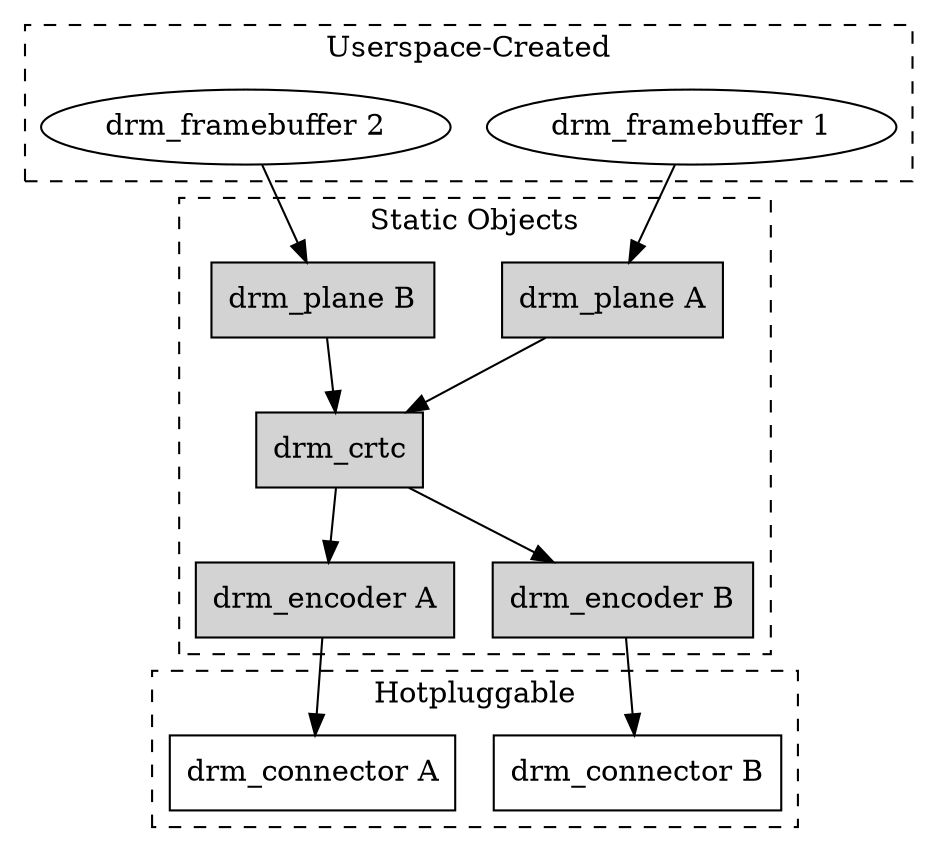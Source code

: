 digraph "KMS" {
   node [shape=box]

   subgraph cluster_static {
       style=dashed
       label="Static Objects"

       node [bgcolor=grey style=filled]
       "drm_plane A" -> "drm_crtc"
       "drm_plane B" -> "drm_crtc"
       "drm_crtc" -> "drm_encoder A"
       "drm_crtc" -> "drm_encoder B"
   }

   subgraph cluster_user_created {
       style=dashed
       label="Userspace-Created"

       node [shape=oval]
       "drm_framebuffer 1" -> "drm_plane A"
       "drm_framebuffer 2" -> "drm_plane B"
   }

   subgraph cluster_connector {
       style=dashed
       label="Hotpluggable"

       "drm_encoder A" -> "drm_connector A"
       "drm_encoder B" -> "drm_connector B"
   }
}